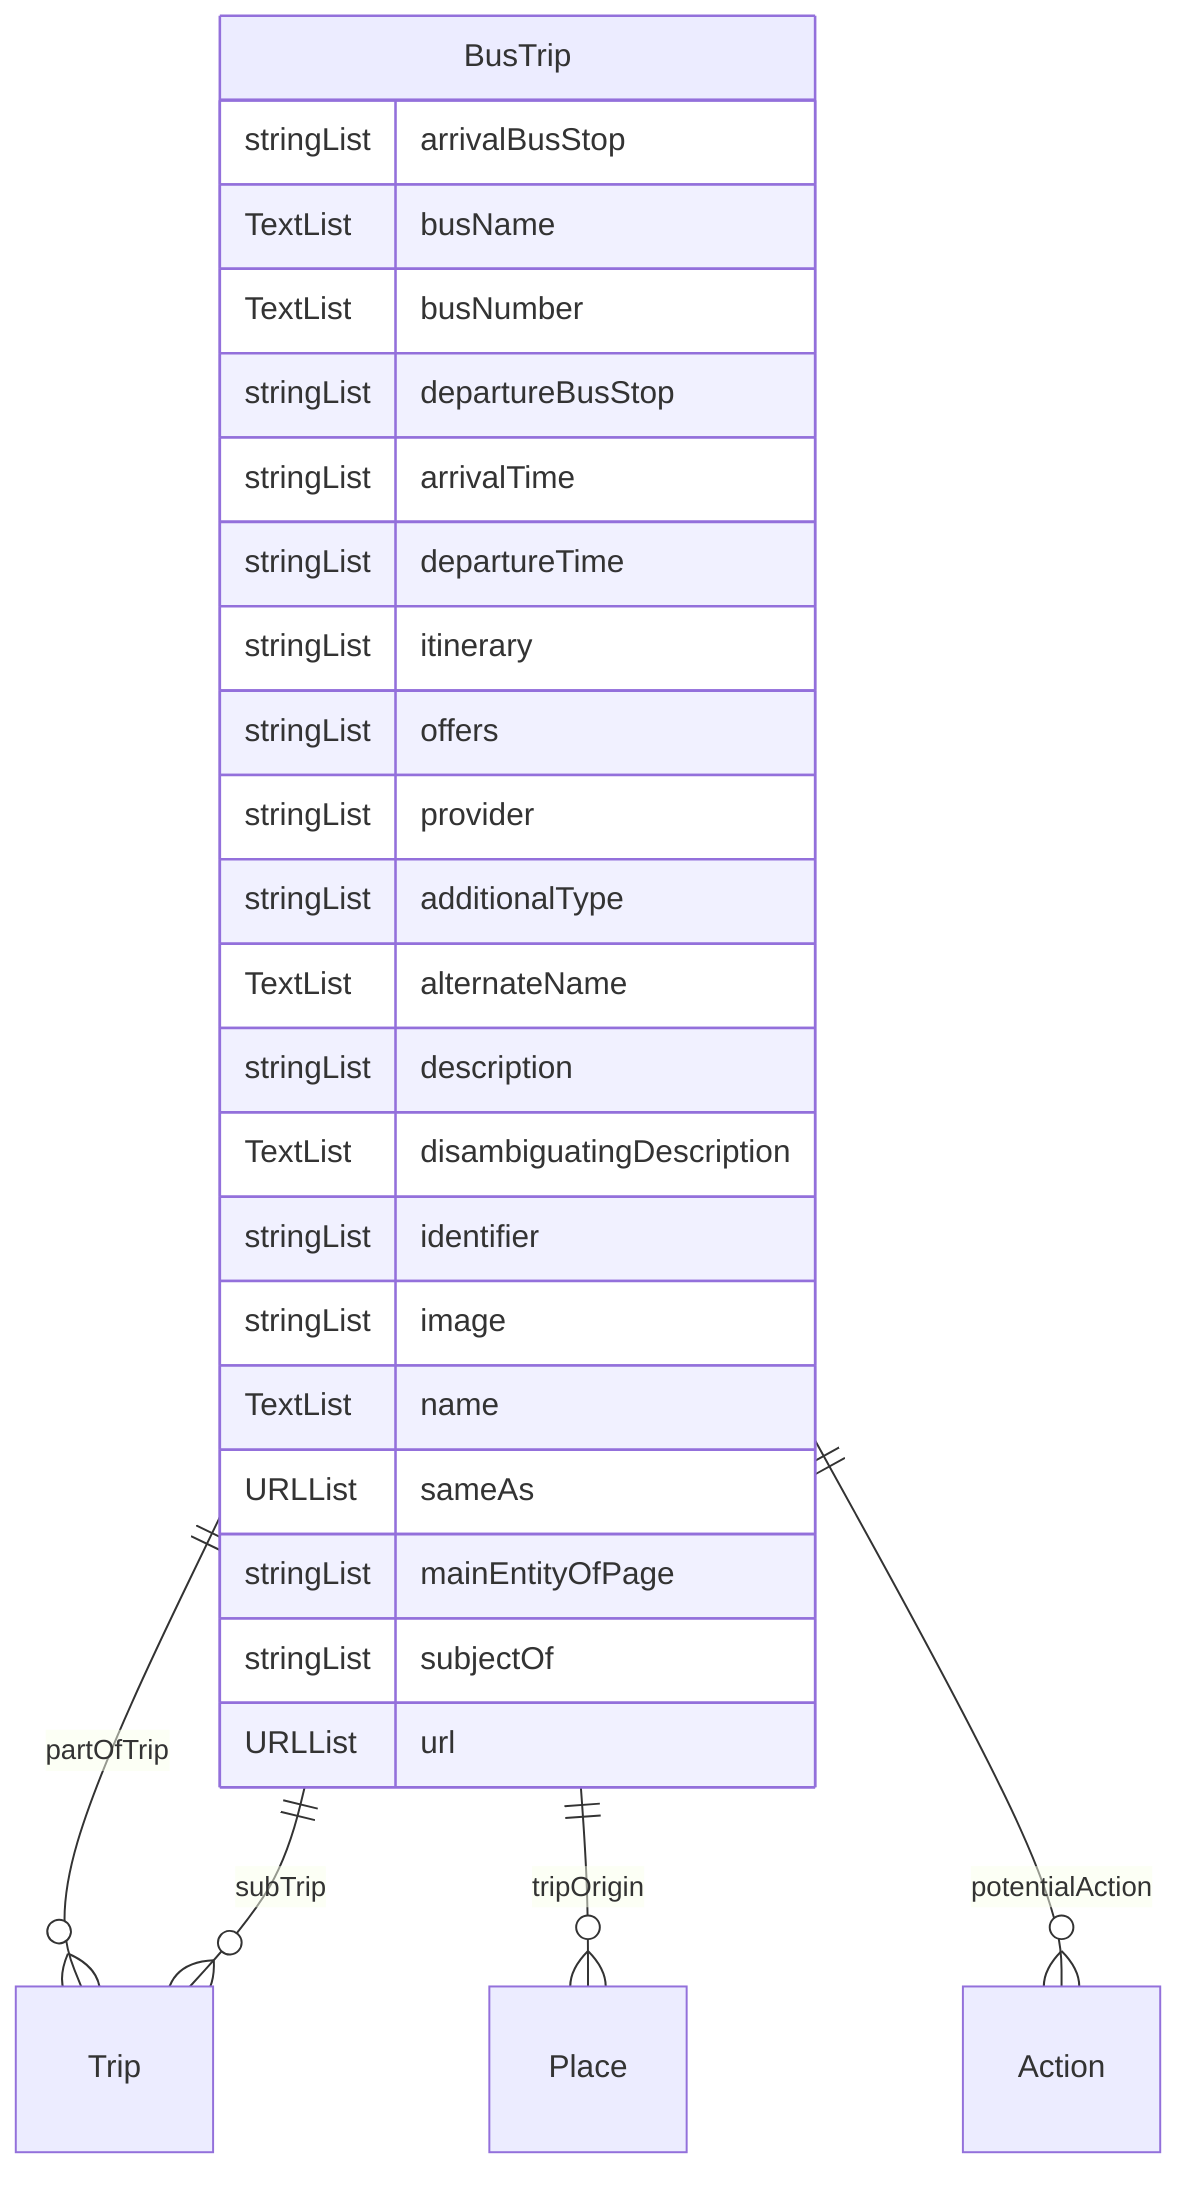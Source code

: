 erDiagram
BusTrip {
    stringList arrivalBusStop  
    TextList busName  
    TextList busNumber  
    stringList departureBusStop  
    stringList arrivalTime  
    stringList departureTime  
    stringList itinerary  
    stringList offers  
    stringList provider  
    stringList additionalType  
    TextList alternateName  
    stringList description  
    TextList disambiguatingDescription  
    stringList identifier  
    stringList image  
    TextList name  
    URLList sameAs  
    stringList mainEntityOfPage  
    stringList subjectOf  
    URLList url  
}

BusTrip ||--}o Trip : "partOfTrip"
BusTrip ||--}o Trip : "subTrip"
BusTrip ||--}o Place : "tripOrigin"
BusTrip ||--}o Action : "potentialAction"